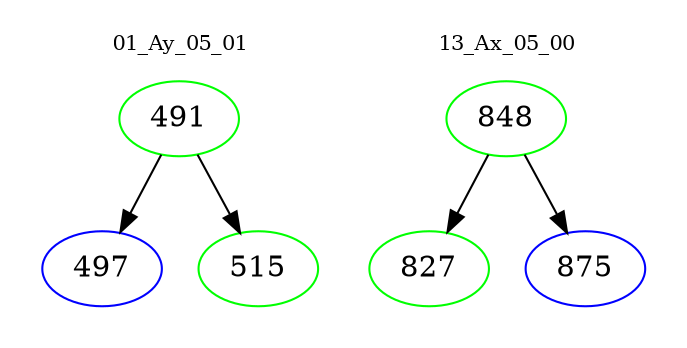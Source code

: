digraph{
subgraph cluster_0 {
color = white
label = "01_Ay_05_01";
fontsize=10;
T0_491 [label="491", color="green"]
T0_491 -> T0_497 [color="black"]
T0_497 [label="497", color="blue"]
T0_491 -> T0_515 [color="black"]
T0_515 [label="515", color="green"]
}
subgraph cluster_1 {
color = white
label = "13_Ax_05_00";
fontsize=10;
T1_848 [label="848", color="green"]
T1_848 -> T1_827 [color="black"]
T1_827 [label="827", color="green"]
T1_848 -> T1_875 [color="black"]
T1_875 [label="875", color="blue"]
}
}
